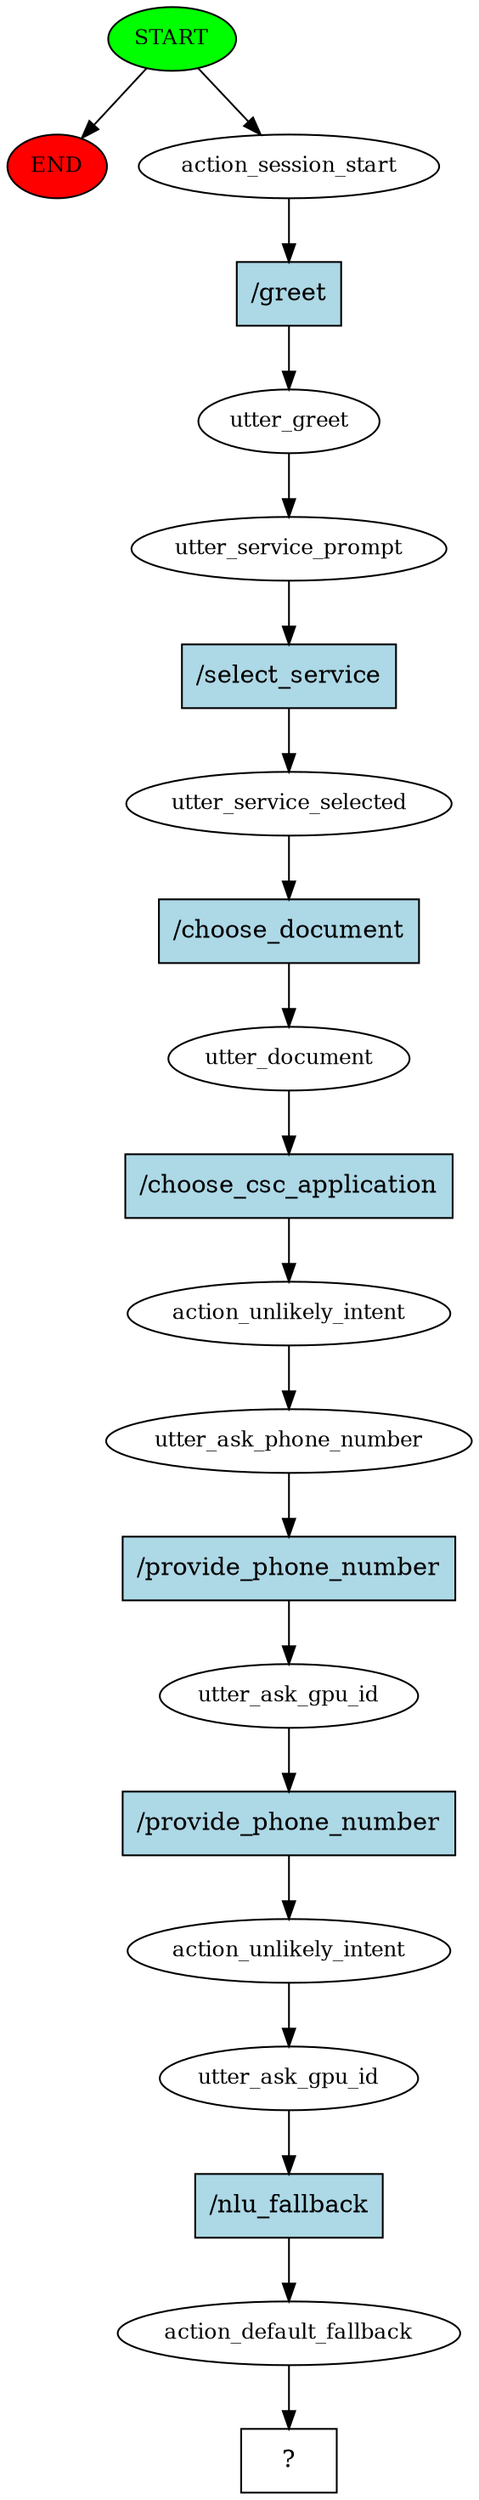 digraph  {
0 [class="start active", fillcolor=green, fontsize=12, label=START, style=filled];
"-1" [class=end, fillcolor=red, fontsize=12, label=END, style=filled];
1 [class=active, fontsize=12, label=action_session_start];
2 [class=active, fontsize=12, label=utter_greet];
3 [class=active, fontsize=12, label=utter_service_prompt];
4 [class=active, fontsize=12, label=utter_service_selected];
5 [class=active, fontsize=12, label=utter_document];
6 [class=active, fontsize=12, label=action_unlikely_intent];
7 [class=active, fontsize=12, label=utter_ask_phone_number];
8 [class=active, fontsize=12, label=utter_ask_gpu_id];
9 [class=active, fontsize=12, label=action_unlikely_intent];
10 [class=active, fontsize=12, label=utter_ask_gpu_id];
11 [class=active, fontsize=12, label=action_default_fallback];
12 [class="intent dashed active", label="  ?  ", shape=rect];
13 [class="intent active", fillcolor=lightblue, label="/greet", shape=rect, style=filled];
14 [class="intent active", fillcolor=lightblue, label="/select_service", shape=rect, style=filled];
15 [class="intent active", fillcolor=lightblue, label="/choose_document", shape=rect, style=filled];
16 [class="intent active", fillcolor=lightblue, label="/choose_csc_application", shape=rect, style=filled];
17 [class="intent active", fillcolor=lightblue, label="/provide_phone_number", shape=rect, style=filled];
18 [class="intent active", fillcolor=lightblue, label="/provide_phone_number", shape=rect, style=filled];
19 [class="intent active", fillcolor=lightblue, label="/nlu_fallback", shape=rect, style=filled];
0 -> "-1"  [class="", key=NONE, label=""];
0 -> 1  [class=active, key=NONE, label=""];
1 -> 13  [class=active, key=0];
2 -> 3  [class=active, key=NONE, label=""];
3 -> 14  [class=active, key=0];
4 -> 15  [class=active, key=0];
5 -> 16  [class=active, key=0];
6 -> 7  [class=active, key=NONE, label=""];
7 -> 17  [class=active, key=0];
8 -> 18  [class=active, key=0];
9 -> 10  [class=active, key=NONE, label=""];
10 -> 19  [class=active, key=0];
11 -> 12  [class=active, key=NONE, label=""];
13 -> 2  [class=active, key=0];
14 -> 4  [class=active, key=0];
15 -> 5  [class=active, key=0];
16 -> 6  [class=active, key=0];
17 -> 8  [class=active, key=0];
18 -> 9  [class=active, key=0];
19 -> 11  [class=active, key=0];
}
